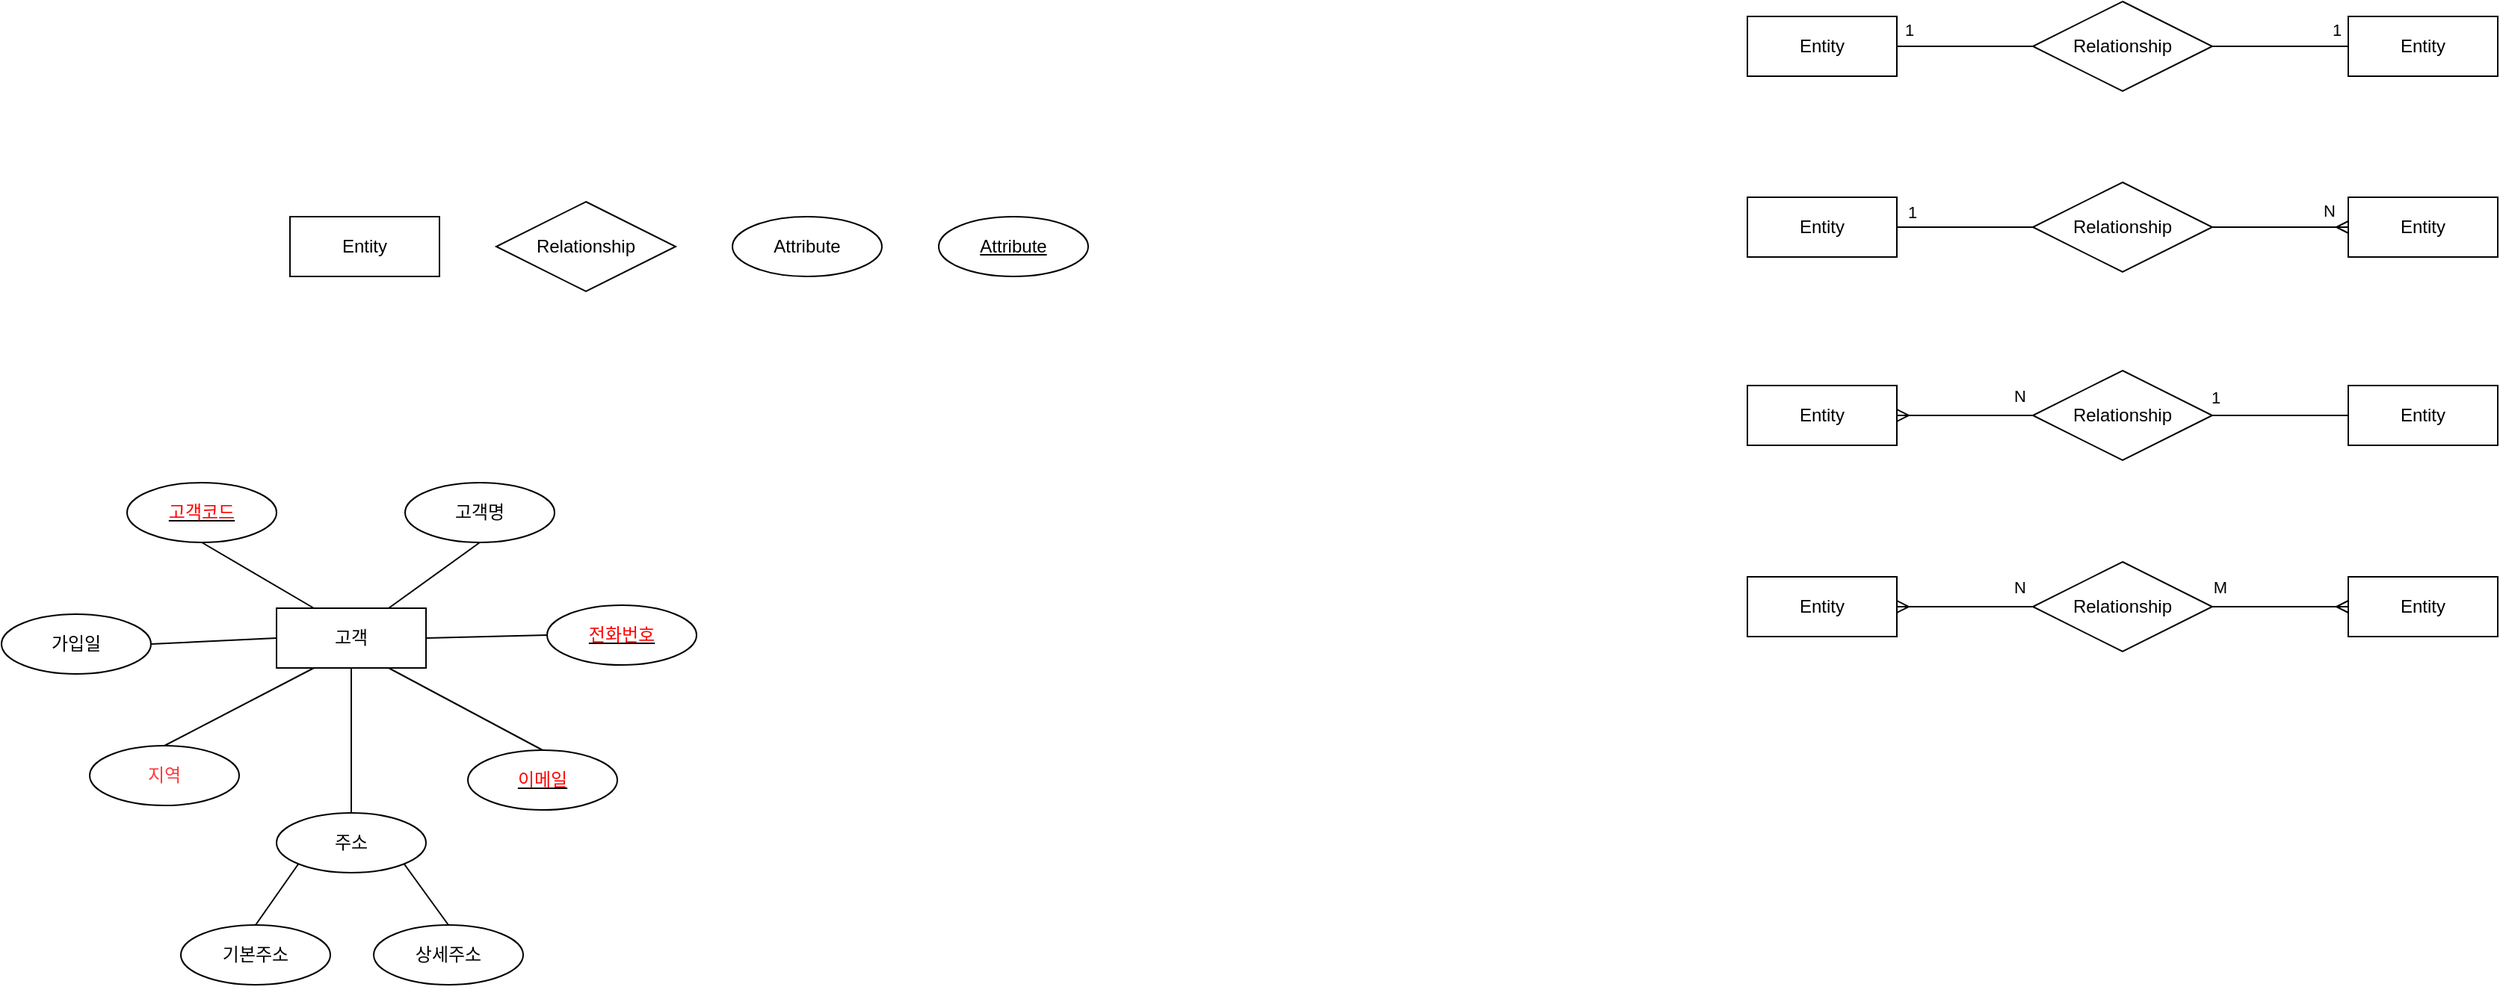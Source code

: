 <mxfile version="26.0.6">
  <diagram name="페이지-1" id="XlhtNnwYM-9Wpjqn4eLe">
    <mxGraphModel dx="957" dy="446" grid="0" gridSize="10" guides="1" tooltips="1" connect="1" arrows="1" fold="1" page="0" pageScale="1" pageWidth="827" pageHeight="1169" math="0" shadow="0">
      <root>
        <mxCell id="0" />
        <mxCell id="1" parent="0" />
        <mxCell id="HAFQu6MLjpKeiHtemj7R-1" value="Entity" style="whiteSpace=wrap;html=1;align=center;" parent="1" vertex="1">
          <mxGeometry x="-94" y="543" width="100" height="40" as="geometry" />
        </mxCell>
        <mxCell id="HAFQu6MLjpKeiHtemj7R-2" value="Relationship" style="shape=rhombus;perimeter=rhombusPerimeter;whiteSpace=wrap;html=1;align=center;" parent="1" vertex="1">
          <mxGeometry x="44" y="533" width="120" height="60" as="geometry" />
        </mxCell>
        <mxCell id="HAFQu6MLjpKeiHtemj7R-3" value="Attribute" style="ellipse;whiteSpace=wrap;html=1;align=center;" parent="1" vertex="1">
          <mxGeometry x="202" y="543" width="100" height="40" as="geometry" />
        </mxCell>
        <mxCell id="HAFQu6MLjpKeiHtemj7R-4" value="Attribute" style="ellipse;whiteSpace=wrap;html=1;align=center;fontStyle=4;" parent="1" vertex="1">
          <mxGeometry x="340" y="543" width="100" height="40" as="geometry" />
        </mxCell>
        <mxCell id="zHzPjlVKXWnL4eexpncG-2" value="Entity" style="whiteSpace=wrap;html=1;align=center;" vertex="1" parent="1">
          <mxGeometry x="881" y="409" width="100" height="40" as="geometry" />
        </mxCell>
        <mxCell id="zHzPjlVKXWnL4eexpncG-3" value="Relationship" style="shape=rhombus;perimeter=rhombusPerimeter;whiteSpace=wrap;html=1;align=center;" vertex="1" parent="1">
          <mxGeometry x="1072" y="399" width="120" height="60" as="geometry" />
        </mxCell>
        <mxCell id="zHzPjlVKXWnL4eexpncG-4" value="Entity" style="whiteSpace=wrap;html=1;align=center;" vertex="1" parent="1">
          <mxGeometry x="1283" y="409" width="100" height="40" as="geometry" />
        </mxCell>
        <mxCell id="zHzPjlVKXWnL4eexpncG-8" value="" style="endArrow=none;html=1;rounded=0;exitX=1;exitY=0.5;exitDx=0;exitDy=0;entryX=0;entryY=0.5;entryDx=0;entryDy=0;" edge="1" parent="1" source="zHzPjlVKXWnL4eexpncG-2" target="zHzPjlVKXWnL4eexpncG-3">
          <mxGeometry x="-0.714" y="11" relative="1" as="geometry">
            <mxPoint x="1262" y="416" as="sourcePoint" />
            <mxPoint x="1422" y="416" as="targetPoint" />
            <mxPoint as="offset" />
          </mxGeometry>
        </mxCell>
        <mxCell id="zHzPjlVKXWnL4eexpncG-32" value="1" style="edgeLabel;html=1;align=center;verticalAlign=middle;resizable=0;points=[];" vertex="1" connectable="0" parent="zHzPjlVKXWnL4eexpncG-8">
          <mxGeometry x="-0.018" y="2" relative="1" as="geometry">
            <mxPoint x="-37" y="-9" as="offset" />
          </mxGeometry>
        </mxCell>
        <mxCell id="zHzPjlVKXWnL4eexpncG-9" value="" style="endArrow=none;html=1;rounded=0;exitX=1;exitY=0.5;exitDx=0;exitDy=0;entryX=0;entryY=0.5;entryDx=0;entryDy=0;" edge="1" parent="1" source="zHzPjlVKXWnL4eexpncG-3" target="zHzPjlVKXWnL4eexpncG-4">
          <mxGeometry x="0.648" y="11" relative="1" as="geometry">
            <mxPoint x="1044" y="439" as="sourcePoint" />
            <mxPoint x="1082" y="439" as="targetPoint" />
            <mxPoint as="offset" />
          </mxGeometry>
        </mxCell>
        <mxCell id="zHzPjlVKXWnL4eexpncG-31" value="1" style="edgeLabel;html=1;align=center;verticalAlign=middle;resizable=0;points=[];" vertex="1" connectable="0" parent="zHzPjlVKXWnL4eexpncG-9">
          <mxGeometry x="0.259" y="-1" relative="1" as="geometry">
            <mxPoint x="25" y="-12" as="offset" />
          </mxGeometry>
        </mxCell>
        <mxCell id="zHzPjlVKXWnL4eexpncG-13" value="Entity" style="whiteSpace=wrap;html=1;align=center;" vertex="1" parent="1">
          <mxGeometry x="881" y="530" width="100" height="40" as="geometry" />
        </mxCell>
        <mxCell id="zHzPjlVKXWnL4eexpncG-14" value="Relationship" style="shape=rhombus;perimeter=rhombusPerimeter;whiteSpace=wrap;html=1;align=center;" vertex="1" parent="1">
          <mxGeometry x="1072" y="520" width="120" height="60" as="geometry" />
        </mxCell>
        <mxCell id="zHzPjlVKXWnL4eexpncG-15" value="Entity" style="whiteSpace=wrap;html=1;align=center;" vertex="1" parent="1">
          <mxGeometry x="1283" y="530" width="100" height="40" as="geometry" />
        </mxCell>
        <mxCell id="zHzPjlVKXWnL4eexpncG-16" value="" style="endArrow=none;html=1;rounded=0;exitX=1;exitY=0.5;exitDx=0;exitDy=0;entryX=0;entryY=0.5;entryDx=0;entryDy=0;" edge="1" parent="1" source="zHzPjlVKXWnL4eexpncG-13" target="zHzPjlVKXWnL4eexpncG-14">
          <mxGeometry relative="1" as="geometry">
            <mxPoint x="1262" y="537" as="sourcePoint" />
            <mxPoint x="1422" y="537" as="targetPoint" />
          </mxGeometry>
        </mxCell>
        <mxCell id="zHzPjlVKXWnL4eexpncG-29" value="1" style="edgeLabel;html=1;align=center;verticalAlign=middle;resizable=0;points=[];" vertex="1" connectable="0" parent="zHzPjlVKXWnL4eexpncG-16">
          <mxGeometry x="-0.593" y="2" relative="1" as="geometry">
            <mxPoint x="-9" y="-8" as="offset" />
          </mxGeometry>
        </mxCell>
        <mxCell id="zHzPjlVKXWnL4eexpncG-18" value="Entity" style="whiteSpace=wrap;html=1;align=center;" vertex="1" parent="1">
          <mxGeometry x="881" y="656" width="100" height="40" as="geometry" />
        </mxCell>
        <mxCell id="zHzPjlVKXWnL4eexpncG-19" value="Relationship" style="shape=rhombus;perimeter=rhombusPerimeter;whiteSpace=wrap;html=1;align=center;" vertex="1" parent="1">
          <mxGeometry x="1072" y="646" width="120" height="60" as="geometry" />
        </mxCell>
        <mxCell id="zHzPjlVKXWnL4eexpncG-20" value="Entity" style="whiteSpace=wrap;html=1;align=center;" vertex="1" parent="1">
          <mxGeometry x="1283" y="656" width="100" height="40" as="geometry" />
        </mxCell>
        <mxCell id="zHzPjlVKXWnL4eexpncG-22" value="" style="endArrow=none;html=1;rounded=0;exitX=1;exitY=0.5;exitDx=0;exitDy=0;entryX=0;entryY=0.5;entryDx=0;entryDy=0;" edge="1" parent="1" source="zHzPjlVKXWnL4eexpncG-19" target="zHzPjlVKXWnL4eexpncG-20">
          <mxGeometry relative="1" as="geometry">
            <mxPoint x="1044" y="686" as="sourcePoint" />
            <mxPoint x="1082" y="686" as="targetPoint" />
          </mxGeometry>
        </mxCell>
        <mxCell id="zHzPjlVKXWnL4eexpncG-23" value="Entity" style="whiteSpace=wrap;html=1;align=center;" vertex="1" parent="1">
          <mxGeometry x="881" y="784" width="100" height="40" as="geometry" />
        </mxCell>
        <mxCell id="zHzPjlVKXWnL4eexpncG-24" value="Relationship" style="shape=rhombus;perimeter=rhombusPerimeter;whiteSpace=wrap;html=1;align=center;" vertex="1" parent="1">
          <mxGeometry x="1072" y="774" width="120" height="60" as="geometry" />
        </mxCell>
        <mxCell id="zHzPjlVKXWnL4eexpncG-25" value="Entity" style="whiteSpace=wrap;html=1;align=center;" vertex="1" parent="1">
          <mxGeometry x="1283" y="784" width="100" height="40" as="geometry" />
        </mxCell>
        <mxCell id="zHzPjlVKXWnL4eexpncG-28" value="" style="edgeStyle=entityRelationEdgeStyle;fontSize=12;html=1;endArrow=ERmany;rounded=0;exitX=1;exitY=0.5;exitDx=0;exitDy=0;" edge="1" parent="1" source="zHzPjlVKXWnL4eexpncG-14" target="zHzPjlVKXWnL4eexpncG-15">
          <mxGeometry width="100" height="100" relative="1" as="geometry">
            <mxPoint x="1194" y="554" as="sourcePoint" />
            <mxPoint x="1200" y="431" as="targetPoint" />
          </mxGeometry>
        </mxCell>
        <mxCell id="zHzPjlVKXWnL4eexpncG-30" value="N" style="edgeLabel;html=1;align=center;verticalAlign=middle;resizable=0;points=[];" vertex="1" connectable="0" parent="zHzPjlVKXWnL4eexpncG-28">
          <mxGeometry x="0.248" y="2" relative="1" as="geometry">
            <mxPoint x="21" y="-9" as="offset" />
          </mxGeometry>
        </mxCell>
        <mxCell id="zHzPjlVKXWnL4eexpncG-33" value="" style="edgeStyle=entityRelationEdgeStyle;fontSize=12;html=1;endArrow=ERmany;rounded=0;exitX=0;exitY=0.5;exitDx=0;exitDy=0;" edge="1" parent="1" source="zHzPjlVKXWnL4eexpncG-19" target="zHzPjlVKXWnL4eexpncG-18">
          <mxGeometry width="100" height="100" relative="1" as="geometry">
            <mxPoint x="977" y="633" as="sourcePoint" />
            <mxPoint x="963" y="643" as="targetPoint" />
          </mxGeometry>
        </mxCell>
        <mxCell id="zHzPjlVKXWnL4eexpncG-34" value="N" style="edgeLabel;html=1;align=center;verticalAlign=middle;resizable=0;points=[];" vertex="1" connectable="0" parent="zHzPjlVKXWnL4eexpncG-33">
          <mxGeometry x="0.248" y="2" relative="1" as="geometry">
            <mxPoint x="48" y="-15" as="offset" />
          </mxGeometry>
        </mxCell>
        <mxCell id="zHzPjlVKXWnL4eexpncG-35" value="1" style="edgeLabel;html=1;align=center;verticalAlign=middle;resizable=0;points=[];" vertex="1" connectable="0" parent="1">
          <mxGeometry x="923.003" y="550" as="geometry">
            <mxPoint x="271" y="114" as="offset" />
          </mxGeometry>
        </mxCell>
        <mxCell id="zHzPjlVKXWnL4eexpncG-36" value="" style="edgeStyle=entityRelationEdgeStyle;fontSize=12;html=1;endArrow=ERmany;rounded=0;entryX=1;entryY=0.5;entryDx=0;entryDy=0;exitX=0;exitY=0.5;exitDx=0;exitDy=0;" edge="1" parent="1" source="zHzPjlVKXWnL4eexpncG-24" target="zHzPjlVKXWnL4eexpncG-23">
          <mxGeometry width="100" height="100" relative="1" as="geometry">
            <mxPoint x="1063" y="846" as="sourcePoint" />
            <mxPoint x="1006" y="796" as="targetPoint" />
          </mxGeometry>
        </mxCell>
        <mxCell id="zHzPjlVKXWnL4eexpncG-37" value="N" style="edgeLabel;html=1;align=center;verticalAlign=middle;resizable=0;points=[];" vertex="1" connectable="0" parent="zHzPjlVKXWnL4eexpncG-36">
          <mxGeometry x="0.248" y="2" relative="1" as="geometry">
            <mxPoint x="48" y="-15" as="offset" />
          </mxGeometry>
        </mxCell>
        <mxCell id="zHzPjlVKXWnL4eexpncG-39" value="" style="edgeStyle=entityRelationEdgeStyle;fontSize=12;html=1;endArrow=ERmany;rounded=0;exitX=1;exitY=0.5;exitDx=0;exitDy=0;entryX=0;entryY=0.5;entryDx=0;entryDy=0;" edge="1" parent="1" source="zHzPjlVKXWnL4eexpncG-24" target="zHzPjlVKXWnL4eexpncG-25">
          <mxGeometry width="100" height="100" relative="1" as="geometry">
            <mxPoint x="1179" y="791" as="sourcePoint" />
            <mxPoint x="1259" y="806" as="targetPoint" />
          </mxGeometry>
        </mxCell>
        <mxCell id="zHzPjlVKXWnL4eexpncG-40" value="M" style="edgeLabel;html=1;align=center;verticalAlign=middle;resizable=0;points=[];" vertex="1" connectable="0" parent="zHzPjlVKXWnL4eexpncG-39">
          <mxGeometry x="0.248" y="2" relative="1" as="geometry">
            <mxPoint x="-52" y="-11" as="offset" />
          </mxGeometry>
        </mxCell>
        <mxCell id="zHzPjlVKXWnL4eexpncG-41" value="고객" style="whiteSpace=wrap;html=1;align=center;" vertex="1" parent="1">
          <mxGeometry x="-103" y="805" width="100" height="40" as="geometry" />
        </mxCell>
        <mxCell id="zHzPjlVKXWnL4eexpncG-42" value="&lt;u&gt;&lt;font style=&quot;color: rgb(255, 0, 0);&quot;&gt;고객코드&lt;/font&gt;&lt;/u&gt;" style="ellipse;whiteSpace=wrap;html=1;align=center;" vertex="1" parent="1">
          <mxGeometry x="-203" y="721" width="100" height="40" as="geometry" />
        </mxCell>
        <mxCell id="zHzPjlVKXWnL4eexpncG-43" value="고객명" style="ellipse;whiteSpace=wrap;html=1;align=center;" vertex="1" parent="1">
          <mxGeometry x="-17" y="721" width="100" height="40" as="geometry" />
        </mxCell>
        <mxCell id="zHzPjlVKXWnL4eexpncG-44" value="&lt;u&gt;&lt;font style=&quot;color: rgb(255, 0, 0);&quot;&gt;전화번호&lt;/font&gt;&lt;/u&gt;" style="ellipse;whiteSpace=wrap;html=1;align=center;" vertex="1" parent="1">
          <mxGeometry x="78" y="803" width="100" height="40" as="geometry" />
        </mxCell>
        <mxCell id="zHzPjlVKXWnL4eexpncG-45" value="&lt;u&gt;&lt;font style=&quot;color: rgb(255, 0, 0);&quot;&gt;이메일&lt;/font&gt;&lt;/u&gt;" style="ellipse;whiteSpace=wrap;html=1;align=center;" vertex="1" parent="1">
          <mxGeometry x="25" y="900" width="100" height="40" as="geometry" />
        </mxCell>
        <mxCell id="zHzPjlVKXWnL4eexpncG-46" value="&lt;font style=&quot;color: rgb(255, 58, 58);&quot;&gt;지역&lt;/font&gt;" style="ellipse;whiteSpace=wrap;html=1;align=center;" vertex="1" parent="1">
          <mxGeometry x="-228" y="897" width="100" height="40" as="geometry" />
        </mxCell>
        <mxCell id="zHzPjlVKXWnL4eexpncG-47" value="가입일" style="ellipse;whiteSpace=wrap;html=1;align=center;" vertex="1" parent="1">
          <mxGeometry x="-287" y="809" width="100" height="40" as="geometry" />
        </mxCell>
        <mxCell id="zHzPjlVKXWnL4eexpncG-48" value="" style="endArrow=none;html=1;rounded=0;entryX=0.5;entryY=1;entryDx=0;entryDy=0;exitX=0.75;exitY=0;exitDx=0;exitDy=0;" edge="1" parent="1" source="zHzPjlVKXWnL4eexpncG-41" target="zHzPjlVKXWnL4eexpncG-43">
          <mxGeometry relative="1" as="geometry">
            <mxPoint x="160" y="961" as="sourcePoint" />
            <mxPoint x="320" y="961" as="targetPoint" />
          </mxGeometry>
        </mxCell>
        <mxCell id="zHzPjlVKXWnL4eexpncG-49" value="" style="endArrow=none;html=1;rounded=0;entryX=0.5;entryY=1;entryDx=0;entryDy=0;exitX=0.25;exitY=0;exitDx=0;exitDy=0;" edge="1" parent="1" source="zHzPjlVKXWnL4eexpncG-41" target="zHzPjlVKXWnL4eexpncG-42">
          <mxGeometry relative="1" as="geometry">
            <mxPoint x="-43" y="815" as="sourcePoint" />
            <mxPoint x="43" y="771" as="targetPoint" />
          </mxGeometry>
        </mxCell>
        <mxCell id="zHzPjlVKXWnL4eexpncG-50" value="" style="endArrow=none;html=1;rounded=0;entryX=0;entryY=0.5;entryDx=0;entryDy=0;exitX=1;exitY=0.5;exitDx=0;exitDy=0;" edge="1" parent="1" source="zHzPjlVKXWnL4eexpncG-47" target="zHzPjlVKXWnL4eexpncG-41">
          <mxGeometry relative="1" as="geometry">
            <mxPoint x="-33" y="825" as="sourcePoint" />
            <mxPoint x="53" y="781" as="targetPoint" />
          </mxGeometry>
        </mxCell>
        <mxCell id="zHzPjlVKXWnL4eexpncG-51" value="" style="endArrow=none;html=1;rounded=0;entryX=0;entryY=0.5;entryDx=0;entryDy=0;exitX=1;exitY=0.5;exitDx=0;exitDy=0;" edge="1" parent="1" source="zHzPjlVKXWnL4eexpncG-41" target="zHzPjlVKXWnL4eexpncG-44">
          <mxGeometry relative="1" as="geometry">
            <mxPoint x="-23" y="835" as="sourcePoint" />
            <mxPoint x="63" y="791" as="targetPoint" />
          </mxGeometry>
        </mxCell>
        <mxCell id="zHzPjlVKXWnL4eexpncG-52" value="" style="endArrow=none;html=1;rounded=0;entryX=0.5;entryY=0;entryDx=0;entryDy=0;exitX=0.75;exitY=1;exitDx=0;exitDy=0;" edge="1" parent="1" source="zHzPjlVKXWnL4eexpncG-41" target="zHzPjlVKXWnL4eexpncG-45">
          <mxGeometry relative="1" as="geometry">
            <mxPoint x="-13" y="845" as="sourcePoint" />
            <mxPoint x="73" y="801" as="targetPoint" />
          </mxGeometry>
        </mxCell>
        <mxCell id="zHzPjlVKXWnL4eexpncG-53" value="" style="endArrow=none;html=1;rounded=0;entryX=0.25;entryY=1;entryDx=0;entryDy=0;exitX=0.5;exitY=0;exitDx=0;exitDy=0;" edge="1" parent="1" source="zHzPjlVKXWnL4eexpncG-46" target="zHzPjlVKXWnL4eexpncG-41">
          <mxGeometry relative="1" as="geometry">
            <mxPoint x="-3" y="855" as="sourcePoint" />
            <mxPoint x="83" y="811" as="targetPoint" />
          </mxGeometry>
        </mxCell>
        <mxCell id="zHzPjlVKXWnL4eexpncG-54" value="주소" style="ellipse;whiteSpace=wrap;html=1;align=center;" vertex="1" parent="1">
          <mxGeometry x="-103" y="942" width="100" height="40" as="geometry" />
        </mxCell>
        <mxCell id="zHzPjlVKXWnL4eexpncG-55" value="" style="endArrow=none;html=1;rounded=0;entryX=0.5;entryY=1;entryDx=0;entryDy=0;exitX=0.5;exitY=0;exitDx=0;exitDy=0;" edge="1" parent="1" source="zHzPjlVKXWnL4eexpncG-54" target="zHzPjlVKXWnL4eexpncG-41">
          <mxGeometry relative="1" as="geometry">
            <mxPoint x="-168" y="907" as="sourcePoint" />
            <mxPoint x="-68" y="855" as="targetPoint" />
          </mxGeometry>
        </mxCell>
        <mxCell id="zHzPjlVKXWnL4eexpncG-56" value="기본주소" style="ellipse;whiteSpace=wrap;html=1;align=center;" vertex="1" parent="1">
          <mxGeometry x="-167" y="1017" width="100" height="40" as="geometry" />
        </mxCell>
        <mxCell id="zHzPjlVKXWnL4eexpncG-57" value="상세주소" style="ellipse;whiteSpace=wrap;html=1;align=center;" vertex="1" parent="1">
          <mxGeometry x="-38" y="1017" width="100" height="40" as="geometry" />
        </mxCell>
        <mxCell id="zHzPjlVKXWnL4eexpncG-58" value="" style="endArrow=none;html=1;rounded=0;entryX=0;entryY=1;entryDx=0;entryDy=0;exitX=0.5;exitY=0;exitDx=0;exitDy=0;" edge="1" parent="1" source="zHzPjlVKXWnL4eexpncG-56" target="zHzPjlVKXWnL4eexpncG-54">
          <mxGeometry relative="1" as="geometry">
            <mxPoint x="-43" y="952" as="sourcePoint" />
            <mxPoint x="-43" y="855" as="targetPoint" />
          </mxGeometry>
        </mxCell>
        <mxCell id="zHzPjlVKXWnL4eexpncG-59" value="" style="endArrow=none;html=1;rounded=0;entryX=1;entryY=1;entryDx=0;entryDy=0;exitX=0.5;exitY=0;exitDx=0;exitDy=0;" edge="1" parent="1" source="zHzPjlVKXWnL4eexpncG-57" target="zHzPjlVKXWnL4eexpncG-54">
          <mxGeometry relative="1" as="geometry">
            <mxPoint x="-33" y="962" as="sourcePoint" />
            <mxPoint x="-33" y="865" as="targetPoint" />
          </mxGeometry>
        </mxCell>
      </root>
    </mxGraphModel>
  </diagram>
</mxfile>
